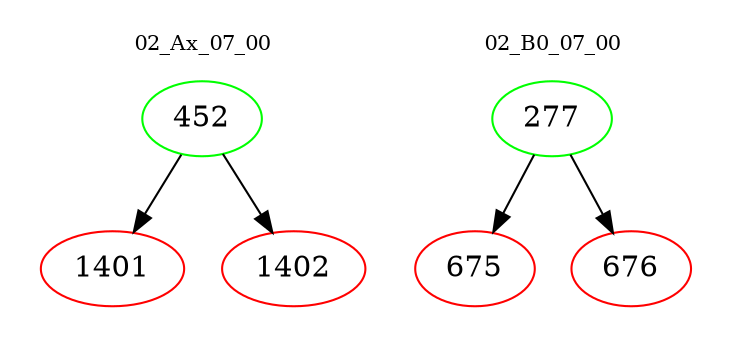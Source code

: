 digraph{
subgraph cluster_0 {
color = white
label = "02_Ax_07_00";
fontsize=10;
T0_452 [label="452", color="green"]
T0_452 -> T0_1401 [color="black"]
T0_1401 [label="1401", color="red"]
T0_452 -> T0_1402 [color="black"]
T0_1402 [label="1402", color="red"]
}
subgraph cluster_1 {
color = white
label = "02_B0_07_00";
fontsize=10;
T1_277 [label="277", color="green"]
T1_277 -> T1_675 [color="black"]
T1_675 [label="675", color="red"]
T1_277 -> T1_676 [color="black"]
T1_676 [label="676", color="red"]
}
}

